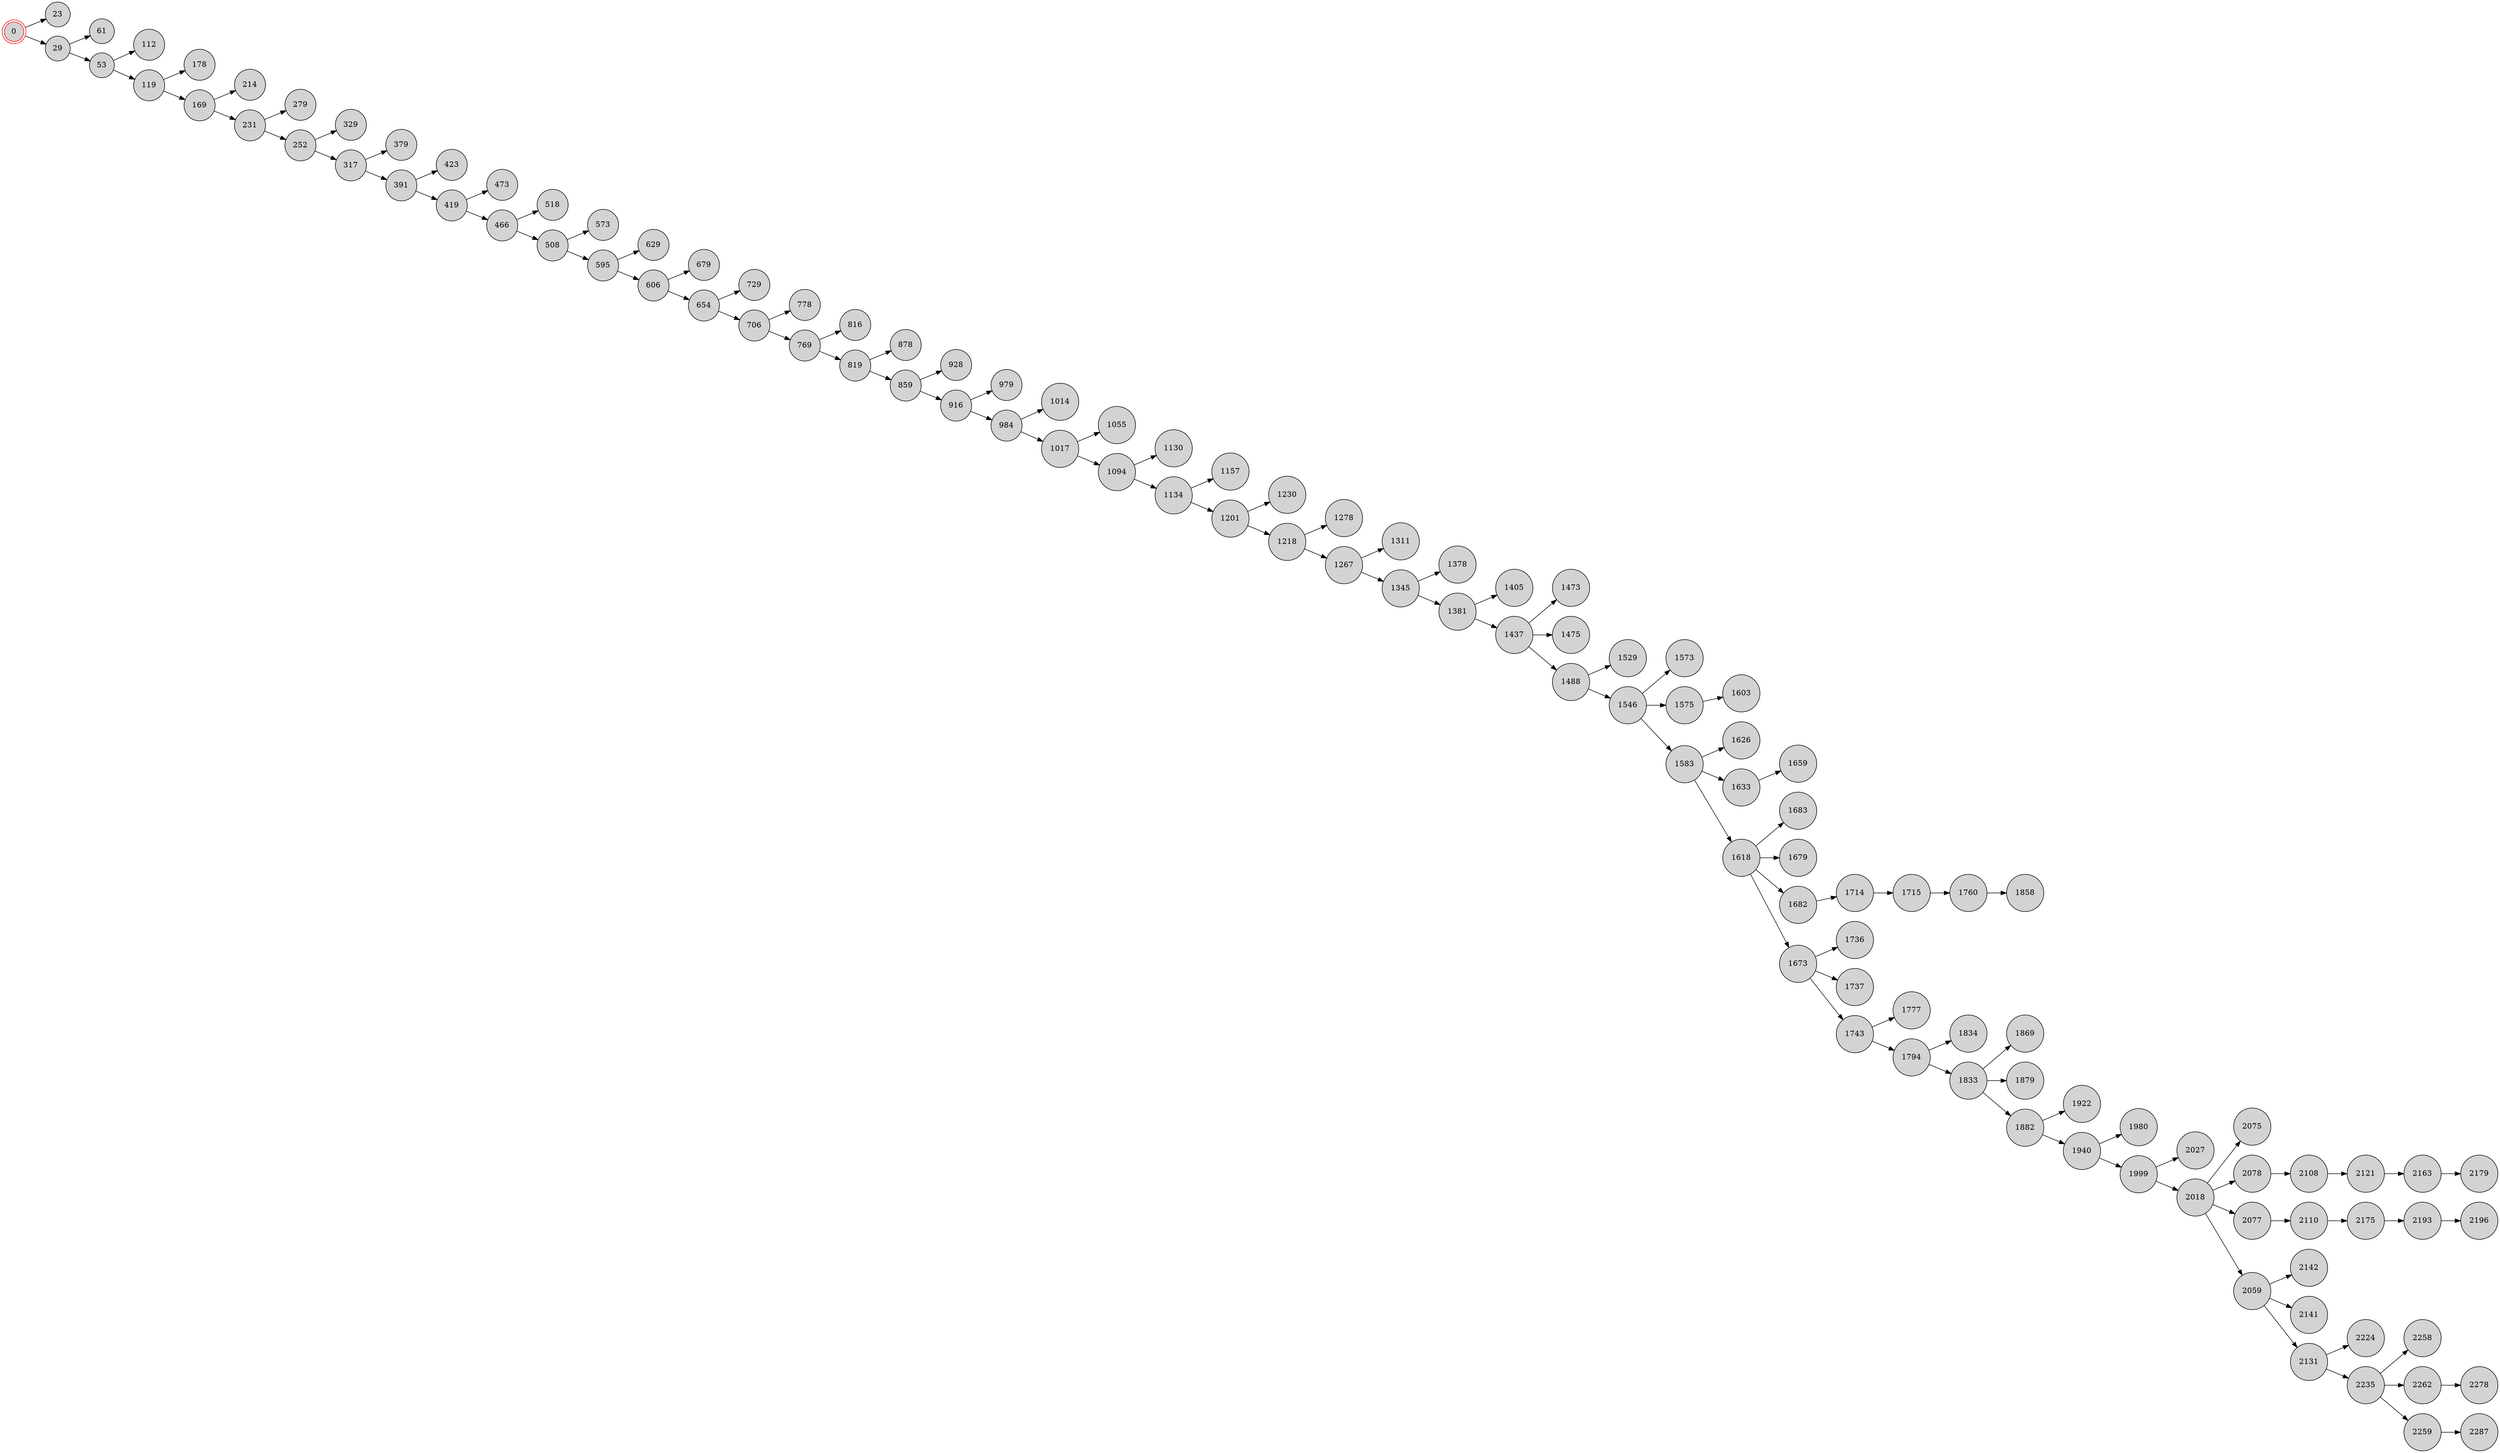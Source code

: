 digraph BlockchainTree {
    rankdir=LR;
    node [shape=circle, style=filled, fillcolor=lightgray];

    0 [shape=doublecircle, color=red];
    0 -> 23;
    0 -> 29;
    29 -> 61;
    29 -> 53;
    53 -> 112;
    53 -> 119;
    119 -> 178;
    119 -> 169;
    169 -> 214;
    169 -> 231;
    231 -> 279;
    231 -> 252;
    252 -> 329;
    252 -> 317;
    317 -> 379;
    317 -> 391;
    391 -> 423;
    391 -> 419;
    419 -> 473;
    419 -> 466;
    466 -> 518;
    466 -> 508;
    508 -> 573;
    508 -> 595;
    595 -> 629;
    595 -> 606;
    606 -> 679;
    606 -> 654;
    654 -> 729;
    654 -> 706;
    706 -> 778;
    706 -> 769;
    769 -> 816;
    769 -> 819;
    819 -> 878;
    819 -> 859;
    859 -> 928;
    859 -> 916;
    916 -> 979;
    916 -> 984;
    984 -> 1014;
    984 -> 1017;
    1017 -> 1055;
    1017 -> 1094;
    1094 -> 1130;
    1094 -> 1134;
    1134 -> 1157;
    1134 -> 1201;
    1201 -> 1230;
    1201 -> 1218;
    1218 -> 1278;
    1218 -> 1267;
    1267 -> 1311;
    1267 -> 1345;
    1345 -> 1378;
    1345 -> 1381;
    1381 -> 1405;
    1381 -> 1437;
    1437 -> 1473;
    1437 -> 1475;
    1437 -> 1488;
    1488 -> 1529;
    1488 -> 1546;
    1546 -> 1573;
    1546 -> 1575;
    1546 -> 1583;
    1583 -> 1626;
    1575 -> 1603;
    1583 -> 1633;
    1583 -> 1618;
    1618 -> 1683;
    1633 -> 1659;
    1618 -> 1679;
    1618 -> 1682;
    1682 -> 1714;
    1618 -> 1673;
    1673 -> 1736;
    1714 -> 1715;
    1673 -> 1737;
    1673 -> 1743;
    1743 -> 1777;
    1743 -> 1794;
    1794 -> 1834;
    1715 -> 1760;
    1794 -> 1833;
    1833 -> 1869;
    1833 -> 1879;
    1760 -> 1858;
    1833 -> 1882;
    1882 -> 1922;
    1882 -> 1940;
    1940 -> 1980;
    1940 -> 1999;
    1999 -> 2027;
    1999 -> 2018;
    2018 -> 2075;
    2018 -> 2078;
    2018 -> 2077;
    2078 -> 2108;
    2018 -> 2059;
    2059 -> 2142;
    2108 -> 2121;
    2077 -> 2110;
    2121 -> 2163;
    2163 -> 2179;
    2059 -> 2141;
    2110 -> 2175;
    2175 -> 2193;
    2193 -> 2196;
    2059 -> 2131;
    2131 -> 2224;
    2131 -> 2235;
    2235 -> 2258;
    2235 -> 2262;
    2262 -> 2278;
    2235 -> 2259;
    2259 -> 2287;
}
